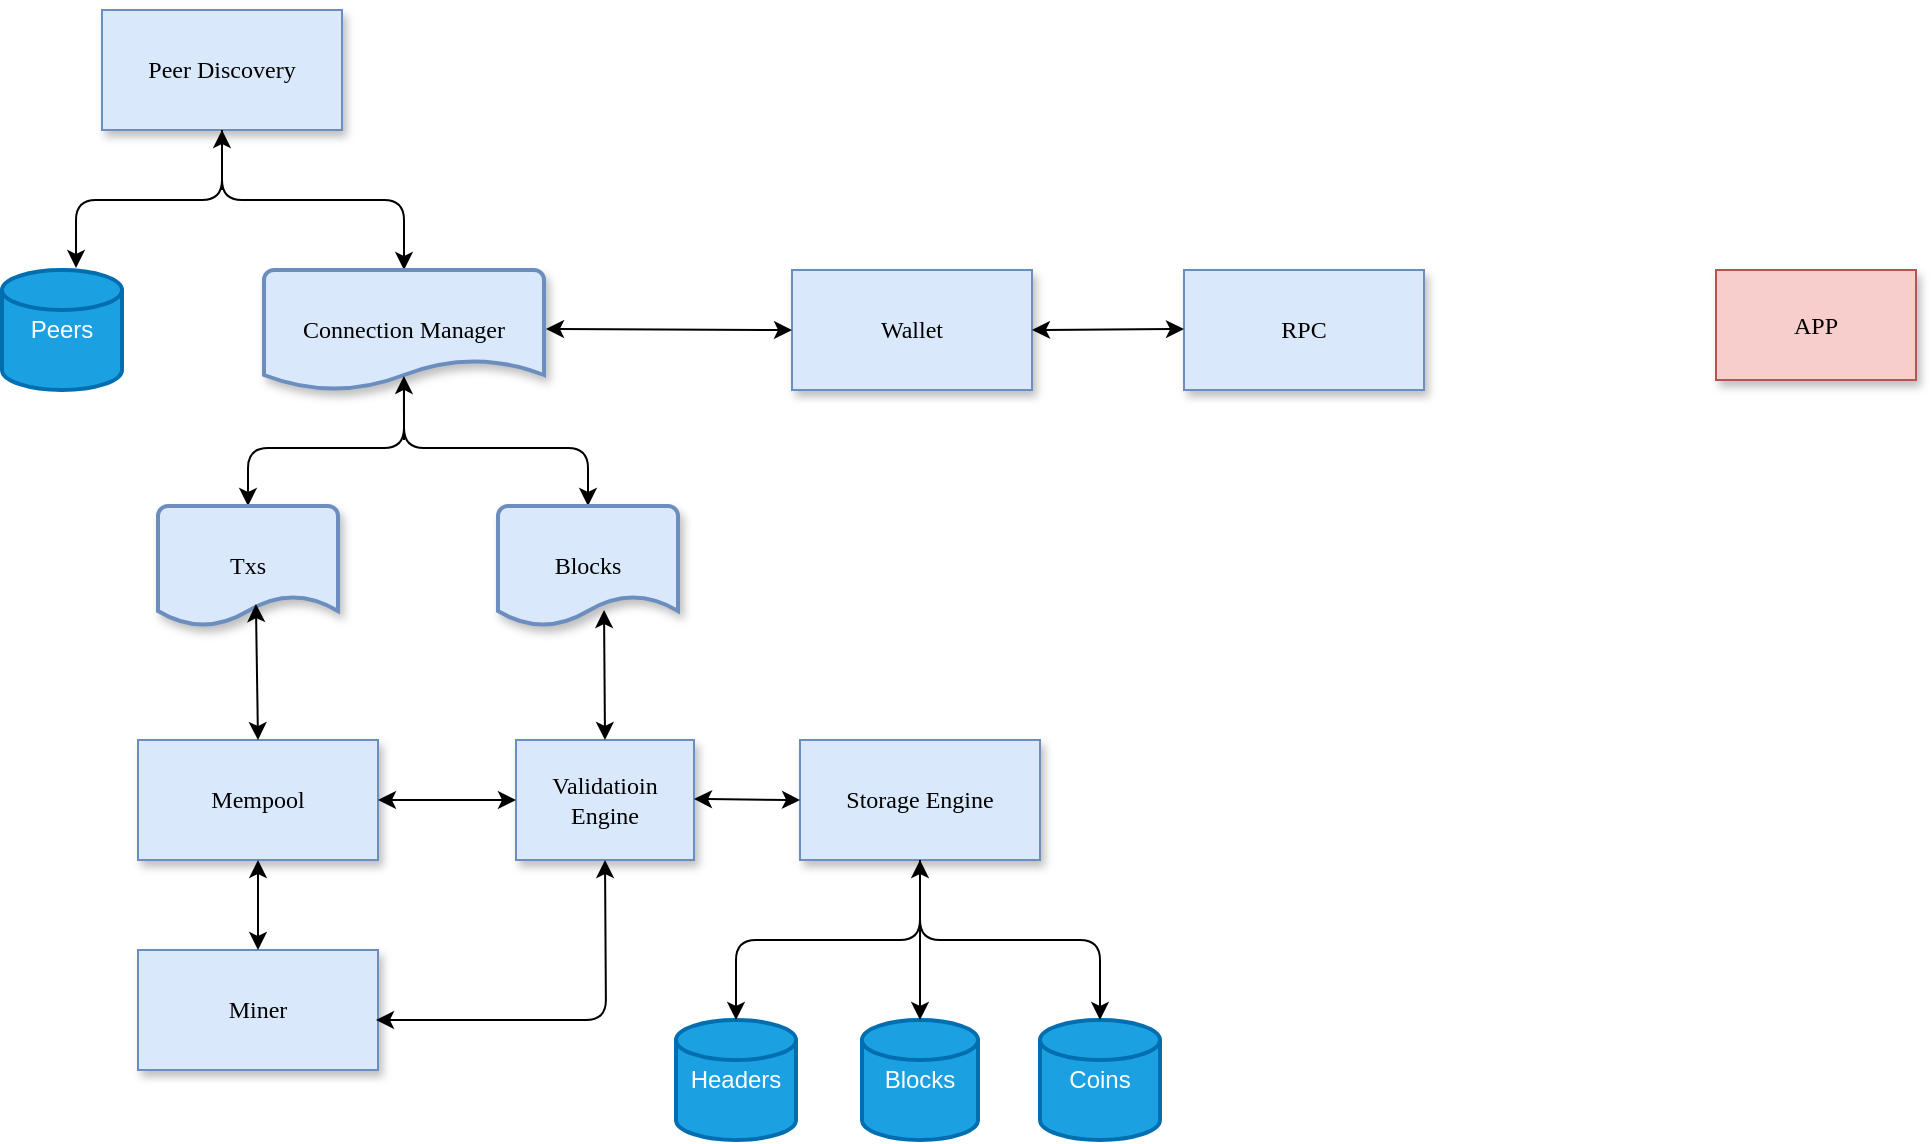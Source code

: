 <mxfile version="24.7.7">
  <diagram name="第 1 页" id="tgMQHVBDHuroJmxmnegw">
    <mxGraphModel dx="1242" dy="749" grid="1" gridSize="10" guides="1" tooltips="1" connect="1" arrows="1" fold="1" page="1" pageScale="1" pageWidth="1169" pageHeight="827" math="0" shadow="0">
      <root>
        <mxCell id="0" />
        <mxCell id="1" parent="0" />
        <mxCell id="X7fMvcYtnIwSlndWAkHu-8" style="edgeStyle=orthogonalEdgeStyle;rounded=1;orthogonalLoop=1;jettySize=auto;html=1;exitX=0.5;exitY=1;exitDx=0;exitDy=0;curved=0;" edge="1" parent="1" source="X7fMvcYtnIwSlndWAkHu-1" target="X7fMvcYtnIwSlndWAkHu-2">
          <mxGeometry relative="1" as="geometry" />
        </mxCell>
        <mxCell id="X7fMvcYtnIwSlndWAkHu-1" value="Peer Discovery" style="rounded=0;whiteSpace=wrap;html=1;shadow=1;fillColor=#dae8fc;strokeColor=#6c8ebf;fontFamily=Tahoma;" vertex="1" parent="1">
          <mxGeometry x="93" y="115" width="120" height="60" as="geometry" />
        </mxCell>
        <mxCell id="X7fMvcYtnIwSlndWAkHu-24" value="" style="edgeStyle=orthogonalEdgeStyle;rounded=1;orthogonalLoop=1;jettySize=auto;html=1;curved=0;" edge="1" parent="1" source="X7fMvcYtnIwSlndWAkHu-2" target="X7fMvcYtnIwSlndWAkHu-16">
          <mxGeometry relative="1" as="geometry" />
        </mxCell>
        <mxCell id="X7fMvcYtnIwSlndWAkHu-25" value="" style="edgeStyle=orthogonalEdgeStyle;rounded=1;orthogonalLoop=1;jettySize=auto;html=1;curved=0;" edge="1" parent="1" source="X7fMvcYtnIwSlndWAkHu-2" target="X7fMvcYtnIwSlndWAkHu-15">
          <mxGeometry relative="1" as="geometry" />
        </mxCell>
        <mxCell id="X7fMvcYtnIwSlndWAkHu-2" value="Connection Manager" style="strokeWidth=2;html=1;shape=mxgraph.flowchart.document2;whiteSpace=wrap;size=0.25;shadow=1;fillColor=#dae8fc;strokeColor=#6c8ebf;fontFamily=Tahoma;" vertex="1" parent="1">
          <mxGeometry x="174" y="245" width="140" height="60" as="geometry" />
        </mxCell>
        <mxCell id="X7fMvcYtnIwSlndWAkHu-3" value="Peers" style="strokeWidth=2;html=1;shape=mxgraph.flowchart.database;whiteSpace=wrap;fillColor=#1ba1e2;fontColor=#ffffff;strokeColor=#006EAF;" vertex="1" parent="1">
          <mxGeometry x="43" y="245" width="60" height="60" as="geometry" />
        </mxCell>
        <mxCell id="X7fMvcYtnIwSlndWAkHu-7" style="edgeStyle=orthogonalEdgeStyle;rounded=1;orthogonalLoop=1;jettySize=auto;html=1;exitX=0.5;exitY=1;exitDx=0;exitDy=0;entryX=0.617;entryY=-0.017;entryDx=0;entryDy=0;entryPerimeter=0;curved=0;" edge="1" parent="1" source="X7fMvcYtnIwSlndWAkHu-1" target="X7fMvcYtnIwSlndWAkHu-3">
          <mxGeometry relative="1" as="geometry" />
        </mxCell>
        <mxCell id="X7fMvcYtnIwSlndWAkHu-9" value="" style="endArrow=classic;html=1;rounded=0;entryX=0.5;entryY=1;entryDx=0;entryDy=0;" edge="1" parent="1" target="X7fMvcYtnIwSlndWAkHu-1">
          <mxGeometry width="50" height="50" relative="1" as="geometry">
            <mxPoint x="153" y="205" as="sourcePoint" />
            <mxPoint x="173" y="225" as="targetPoint" />
          </mxGeometry>
        </mxCell>
        <mxCell id="X7fMvcYtnIwSlndWAkHu-10" value="Wallet" style="rounded=0;whiteSpace=wrap;html=1;fillColor=#dae8fc;strokeColor=#6c8ebf;shadow=1;fontFamily=Tahoma;" vertex="1" parent="1">
          <mxGeometry x="438" y="245" width="120" height="60" as="geometry" />
        </mxCell>
        <mxCell id="X7fMvcYtnIwSlndWAkHu-11" value="" style="endArrow=classic;startArrow=classic;html=1;rounded=0;entryX=0;entryY=0.5;entryDx=0;entryDy=0;" edge="1" parent="1" target="X7fMvcYtnIwSlndWAkHu-10">
          <mxGeometry width="50" height="50" relative="1" as="geometry">
            <mxPoint x="315" y="274.5" as="sourcePoint" />
            <mxPoint x="395" y="274.5" as="targetPoint" />
          </mxGeometry>
        </mxCell>
        <mxCell id="X7fMvcYtnIwSlndWAkHu-12" value="RPC" style="rounded=0;whiteSpace=wrap;html=1;fillColor=#dae8fc;strokeColor=#6c8ebf;shadow=1;fontFamily=Tahoma;" vertex="1" parent="1">
          <mxGeometry x="634" y="245" width="120" height="60" as="geometry" />
        </mxCell>
        <mxCell id="X7fMvcYtnIwSlndWAkHu-13" value="" style="endArrow=classic;startArrow=classic;html=1;rounded=0;exitX=1;exitY=0.5;exitDx=0;exitDy=0;" edge="1" parent="1" source="X7fMvcYtnIwSlndWAkHu-10">
          <mxGeometry width="50" height="50" relative="1" as="geometry">
            <mxPoint x="564" y="275" as="sourcePoint" />
            <mxPoint x="634" y="274.5" as="targetPoint" />
          </mxGeometry>
        </mxCell>
        <mxCell id="X7fMvcYtnIwSlndWAkHu-15" value="Txs" style="strokeWidth=2;html=1;shape=mxgraph.flowchart.document2;whiteSpace=wrap;size=0.25;shadow=1;fillColor=#dae8fc;strokeColor=#6c8ebf;fontFamily=Tahoma;" vertex="1" parent="1">
          <mxGeometry x="121" y="363" width="90" height="60" as="geometry" />
        </mxCell>
        <mxCell id="X7fMvcYtnIwSlndWAkHu-16" value="Blocks" style="strokeWidth=2;html=1;shape=mxgraph.flowchart.document2;whiteSpace=wrap;size=0.25;shadow=1;fillColor=#dae8fc;strokeColor=#6c8ebf;fontFamily=Tahoma;" vertex="1" parent="1">
          <mxGeometry x="291" y="363" width="90" height="60" as="geometry" />
        </mxCell>
        <mxCell id="X7fMvcYtnIwSlndWAkHu-26" value="" style="endArrow=classic;html=1;rounded=0;entryX=0.514;entryY=0.883;entryDx=0;entryDy=0;entryPerimeter=0;" edge="1" parent="1">
          <mxGeometry width="50" height="50" relative="1" as="geometry">
            <mxPoint x="244" y="330" as="sourcePoint" />
            <mxPoint x="243.96" y="297.98" as="targetPoint" />
          </mxGeometry>
        </mxCell>
        <mxCell id="X7fMvcYtnIwSlndWAkHu-27" value="Mempool" style="rounded=0;whiteSpace=wrap;html=1;fillColor=#dae8fc;strokeColor=#6c8ebf;shadow=1;fontFamily=Tahoma;" vertex="1" parent="1">
          <mxGeometry x="111" y="480" width="120" height="60" as="geometry" />
        </mxCell>
        <mxCell id="X7fMvcYtnIwSlndWAkHu-28" value="Validatioin Engine" style="rounded=0;whiteSpace=wrap;html=1;fillColor=#dae8fc;strokeColor=#6c8ebf;shadow=1;fontFamily=Tahoma;" vertex="1" parent="1">
          <mxGeometry x="300" y="480" width="89" height="60" as="geometry" />
        </mxCell>
        <mxCell id="X7fMvcYtnIwSlndWAkHu-29" value="" style="endArrow=classic;startArrow=classic;html=1;rounded=0;exitX=0.5;exitY=0;exitDx=0;exitDy=0;entryX=0.544;entryY=0.817;entryDx=0;entryDy=0;entryPerimeter=0;" edge="1" parent="1" source="X7fMvcYtnIwSlndWAkHu-27" target="X7fMvcYtnIwSlndWAkHu-15">
          <mxGeometry width="50" height="50" relative="1" as="geometry">
            <mxPoint x="121" y="460" as="sourcePoint" />
            <mxPoint x="171" y="440" as="targetPoint" />
          </mxGeometry>
        </mxCell>
        <mxCell id="X7fMvcYtnIwSlndWAkHu-33" value="Miner" style="rounded=0;whiteSpace=wrap;html=1;fillColor=#dae8fc;strokeColor=#6c8ebf;shadow=1;fontFamily=Tahoma;" vertex="1" parent="1">
          <mxGeometry x="111" y="585" width="120" height="60" as="geometry" />
        </mxCell>
        <mxCell id="X7fMvcYtnIwSlndWAkHu-34" value="" style="endArrow=classic;startArrow=classic;html=1;rounded=0;exitX=0.5;exitY=0;exitDx=0;exitDy=0;" edge="1" parent="1" source="X7fMvcYtnIwSlndWAkHu-33">
          <mxGeometry width="50" height="50" relative="1" as="geometry">
            <mxPoint x="121" y="590" as="sourcePoint" />
            <mxPoint x="171" y="540" as="targetPoint" />
          </mxGeometry>
        </mxCell>
        <mxCell id="X7fMvcYtnIwSlndWAkHu-35" value="" style="endArrow=classic;startArrow=classic;html=1;rounded=0;entryX=0;entryY=0.5;entryDx=0;entryDy=0;exitX=1;exitY=0.5;exitDx=0;exitDy=0;" edge="1" parent="1" source="X7fMvcYtnIwSlndWAkHu-27" target="X7fMvcYtnIwSlndWAkHu-28">
          <mxGeometry width="50" height="50" relative="1" as="geometry">
            <mxPoint x="231" y="520" as="sourcePoint" />
            <mxPoint x="281" y="470" as="targetPoint" />
          </mxGeometry>
        </mxCell>
        <mxCell id="X7fMvcYtnIwSlndWAkHu-38" value="" style="endArrow=classic;startArrow=classic;html=1;rounded=0;exitX=0.5;exitY=0;exitDx=0;exitDy=0;entryX=0.589;entryY=0.867;entryDx=0;entryDy=0;entryPerimeter=0;" edge="1" parent="1" source="X7fMvcYtnIwSlndWAkHu-28" target="X7fMvcYtnIwSlndWAkHu-16">
          <mxGeometry width="50" height="50" relative="1" as="geometry">
            <mxPoint x="300" y="460" as="sourcePoint" />
            <mxPoint x="350" y="410" as="targetPoint" />
          </mxGeometry>
        </mxCell>
        <mxCell id="X7fMvcYtnIwSlndWAkHu-39" value="Storage Engine" style="rounded=0;whiteSpace=wrap;html=1;fillColor=#dae8fc;strokeColor=#6c8ebf;shadow=1;fontFamily=Tahoma;" vertex="1" parent="1">
          <mxGeometry x="442" y="480" width="120" height="60" as="geometry" />
        </mxCell>
        <mxCell id="X7fMvcYtnIwSlndWAkHu-40" value="" style="endArrow=classic;startArrow=classic;html=1;rounded=1;entryX=0.5;entryY=1;entryDx=0;entryDy=0;curved=0;" edge="1" parent="1" target="X7fMvcYtnIwSlndWAkHu-28">
          <mxGeometry width="50" height="50" relative="1" as="geometry">
            <mxPoint x="230" y="620" as="sourcePoint" />
            <mxPoint x="280" y="570" as="targetPoint" />
            <Array as="points">
              <mxPoint x="345" y="620" />
            </Array>
          </mxGeometry>
        </mxCell>
        <mxCell id="X7fMvcYtnIwSlndWAkHu-41" value="" style="endArrow=classic;startArrow=classic;html=1;rounded=0;exitX=1;exitY=0.5;exitDx=0;exitDy=0;entryX=0;entryY=0.5;entryDx=0;entryDy=0;" edge="1" parent="1" target="X7fMvcYtnIwSlndWAkHu-39">
          <mxGeometry width="50" height="50" relative="1" as="geometry">
            <mxPoint x="389" y="509.5" as="sourcePoint" />
            <mxPoint x="430" y="510" as="targetPoint" />
          </mxGeometry>
        </mxCell>
        <mxCell id="X7fMvcYtnIwSlndWAkHu-43" value="Headers" style="strokeWidth=2;html=1;shape=mxgraph.flowchart.database;whiteSpace=wrap;fillColor=#1ba1e2;fontColor=#ffffff;strokeColor=#006EAF;" vertex="1" parent="1">
          <mxGeometry x="380" y="620" width="60" height="60" as="geometry" />
        </mxCell>
        <mxCell id="X7fMvcYtnIwSlndWAkHu-44" value="Blocks" style="strokeWidth=2;html=1;shape=mxgraph.flowchart.database;whiteSpace=wrap;fillColor=#1ba1e2;fontColor=#ffffff;strokeColor=#006EAF;" vertex="1" parent="1">
          <mxGeometry x="473" y="620" width="58" height="60" as="geometry" />
        </mxCell>
        <mxCell id="X7fMvcYtnIwSlndWAkHu-45" value="Coins" style="strokeWidth=2;html=1;shape=mxgraph.flowchart.database;whiteSpace=wrap;fillColor=#1ba1e2;fontColor=#ffffff;strokeColor=#006EAF;" vertex="1" parent="1">
          <mxGeometry x="562" y="620" width="60" height="60" as="geometry" />
        </mxCell>
        <mxCell id="X7fMvcYtnIwSlndWAkHu-47" style="edgeStyle=orthogonalEdgeStyle;rounded=1;orthogonalLoop=1;jettySize=auto;html=1;exitX=0.5;exitY=1;exitDx=0;exitDy=0;entryX=0.5;entryY=0;entryDx=0;entryDy=0;entryPerimeter=0;curved=0;" edge="1" parent="1" source="X7fMvcYtnIwSlndWAkHu-39" target="X7fMvcYtnIwSlndWAkHu-43">
          <mxGeometry relative="1" as="geometry" />
        </mxCell>
        <mxCell id="X7fMvcYtnIwSlndWAkHu-48" style="edgeStyle=orthogonalEdgeStyle;rounded=1;orthogonalLoop=1;jettySize=auto;html=1;exitX=0.5;exitY=1;exitDx=0;exitDy=0;entryX=0.5;entryY=0;entryDx=0;entryDy=0;entryPerimeter=0;curved=0;" edge="1" parent="1" source="X7fMvcYtnIwSlndWAkHu-39" target="X7fMvcYtnIwSlndWAkHu-45">
          <mxGeometry relative="1" as="geometry" />
        </mxCell>
        <mxCell id="X7fMvcYtnIwSlndWAkHu-49" value="" style="endArrow=classic;startArrow=classic;html=1;rounded=0;exitX=0.5;exitY=0;exitDx=0;exitDy=0;exitPerimeter=0;entryX=0.5;entryY=1;entryDx=0;entryDy=0;" edge="1" parent="1" source="X7fMvcYtnIwSlndWAkHu-44" target="X7fMvcYtnIwSlndWAkHu-39">
          <mxGeometry width="50" height="50" relative="1" as="geometry">
            <mxPoint x="450" y="590" as="sourcePoint" />
            <mxPoint x="500" y="540" as="targetPoint" />
          </mxGeometry>
        </mxCell>
        <mxCell id="X7fMvcYtnIwSlndWAkHu-50" value="APP" style="rounded=0;whiteSpace=wrap;html=1;fillColor=#f8cecc;strokeColor=#b85450;shadow=1;fontFamily=Tahoma;" vertex="1" parent="1">
          <mxGeometry x="900" y="245" width="100" height="55" as="geometry" />
        </mxCell>
      </root>
    </mxGraphModel>
  </diagram>
</mxfile>
